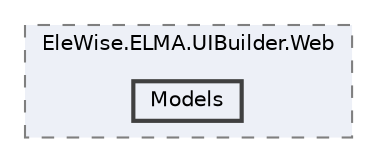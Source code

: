 digraph "Web/Modules/EleWise.ELMA.UIBuilder.Web/Models"
{
 // LATEX_PDF_SIZE
  bgcolor="transparent";
  edge [fontname=Helvetica,fontsize=10,labelfontname=Helvetica,labelfontsize=10];
  node [fontname=Helvetica,fontsize=10,shape=box,height=0.2,width=0.4];
  compound=true
  subgraph clusterdir_4e245bba900c27c2d849174cf5a4bfa3 {
    graph [ bgcolor="#edf0f7", pencolor="grey50", label="EleWise.ELMA.UIBuilder.Web", fontname=Helvetica,fontsize=10 style="filled,dashed", URL="dir_4e245bba900c27c2d849174cf5a4bfa3.html",tooltip=""]
  dir_601fff5187ad307467d269cc0ff71b24 [label="Models", fillcolor="#edf0f7", color="grey25", style="filled,bold", URL="dir_601fff5187ad307467d269cc0ff71b24.html",tooltip=""];
  }
}
